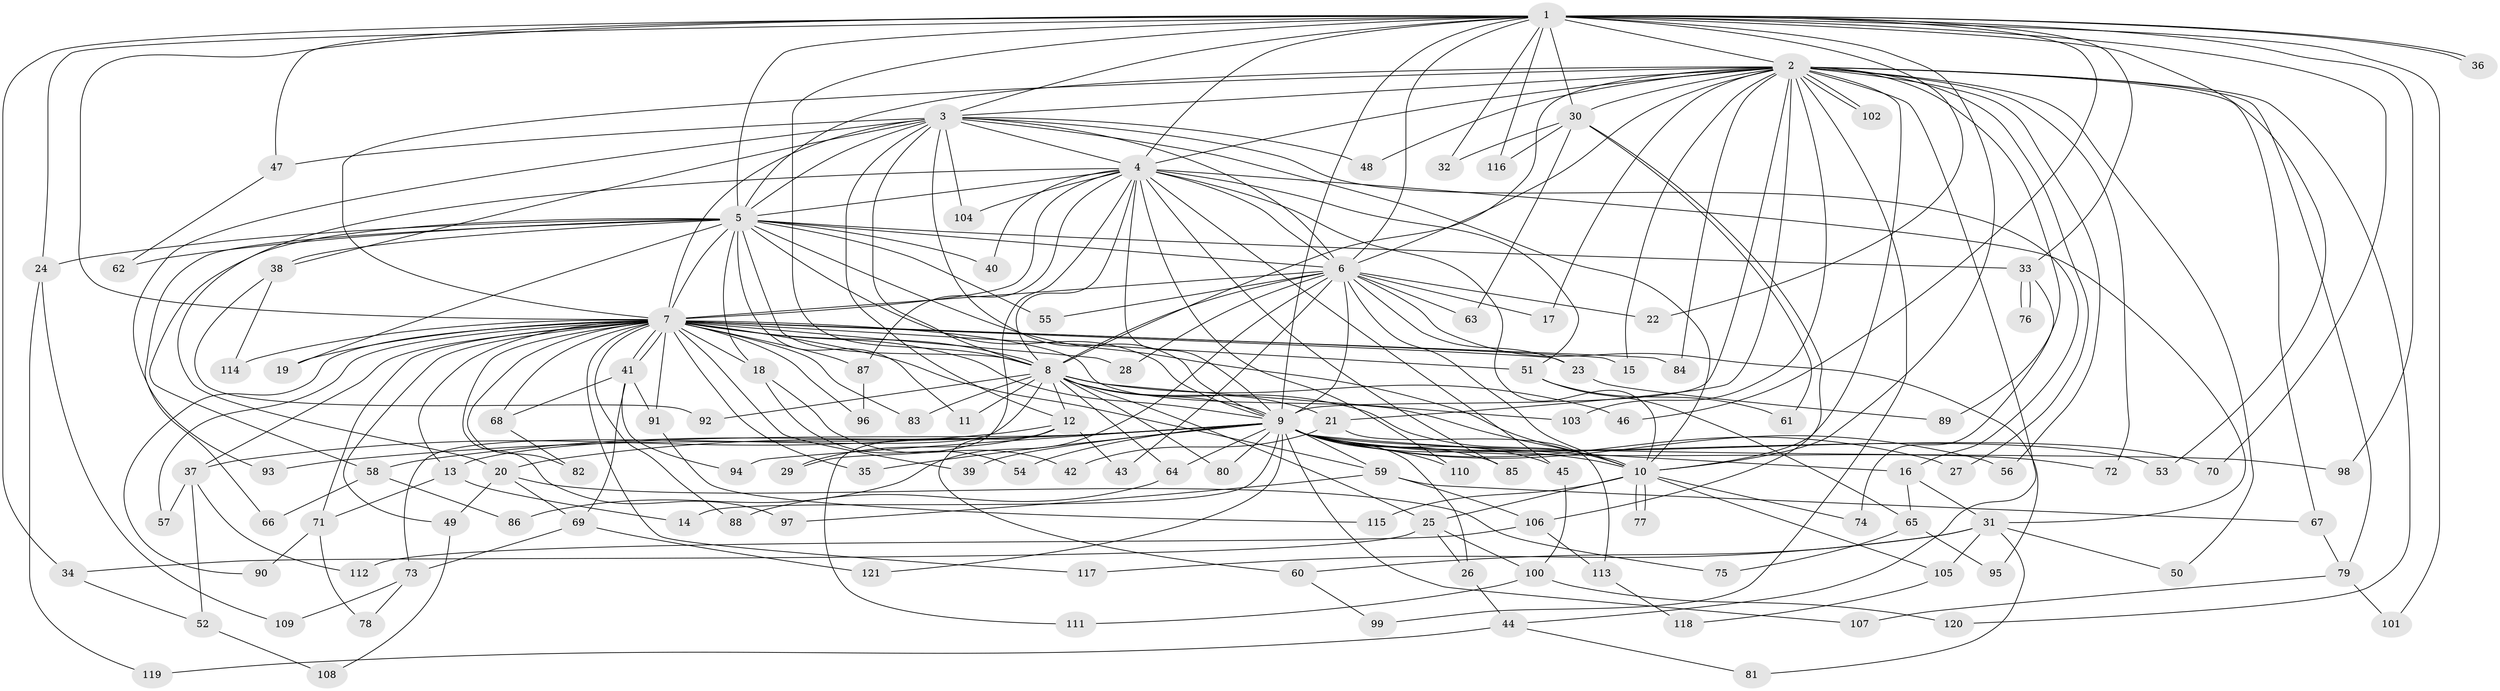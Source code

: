 // Generated by graph-tools (version 1.1) at 2025/10/02/27/25 16:10:58]
// undirected, 121 vertices, 267 edges
graph export_dot {
graph [start="1"]
  node [color=gray90,style=filled];
  1;
  2;
  3;
  4;
  5;
  6;
  7;
  8;
  9;
  10;
  11;
  12;
  13;
  14;
  15;
  16;
  17;
  18;
  19;
  20;
  21;
  22;
  23;
  24;
  25;
  26;
  27;
  28;
  29;
  30;
  31;
  32;
  33;
  34;
  35;
  36;
  37;
  38;
  39;
  40;
  41;
  42;
  43;
  44;
  45;
  46;
  47;
  48;
  49;
  50;
  51;
  52;
  53;
  54;
  55;
  56;
  57;
  58;
  59;
  60;
  61;
  62;
  63;
  64;
  65;
  66;
  67;
  68;
  69;
  70;
  71;
  72;
  73;
  74;
  75;
  76;
  77;
  78;
  79;
  80;
  81;
  82;
  83;
  84;
  85;
  86;
  87;
  88;
  89;
  90;
  91;
  92;
  93;
  94;
  95;
  96;
  97;
  98;
  99;
  100;
  101;
  102;
  103;
  104;
  105;
  106;
  107;
  108;
  109;
  110;
  111;
  112;
  113;
  114;
  115;
  116;
  117;
  118;
  119;
  120;
  121;
  1 -- 2;
  1 -- 3;
  1 -- 4;
  1 -- 5;
  1 -- 6;
  1 -- 7;
  1 -- 8;
  1 -- 9;
  1 -- 10;
  1 -- 22;
  1 -- 24;
  1 -- 30;
  1 -- 32;
  1 -- 33;
  1 -- 34;
  1 -- 36;
  1 -- 36;
  1 -- 46;
  1 -- 47;
  1 -- 53;
  1 -- 70;
  1 -- 98;
  1 -- 101;
  1 -- 116;
  2 -- 3;
  2 -- 4;
  2 -- 5;
  2 -- 6;
  2 -- 7;
  2 -- 8;
  2 -- 9;
  2 -- 10;
  2 -- 15;
  2 -- 17;
  2 -- 21;
  2 -- 27;
  2 -- 30;
  2 -- 44;
  2 -- 48;
  2 -- 50;
  2 -- 56;
  2 -- 67;
  2 -- 72;
  2 -- 79;
  2 -- 84;
  2 -- 89;
  2 -- 99;
  2 -- 102;
  2 -- 102;
  2 -- 103;
  2 -- 120;
  3 -- 4;
  3 -- 5;
  3 -- 6;
  3 -- 7;
  3 -- 8;
  3 -- 9;
  3 -- 10;
  3 -- 12;
  3 -- 16;
  3 -- 38;
  3 -- 47;
  3 -- 48;
  3 -- 93;
  3 -- 104;
  4 -- 5;
  4 -- 6;
  4 -- 7;
  4 -- 8;
  4 -- 9;
  4 -- 10;
  4 -- 20;
  4 -- 29;
  4 -- 31;
  4 -- 40;
  4 -- 45;
  4 -- 51;
  4 -- 85;
  4 -- 87;
  4 -- 104;
  4 -- 110;
  5 -- 6;
  5 -- 7;
  5 -- 8;
  5 -- 9;
  5 -- 10;
  5 -- 11;
  5 -- 18;
  5 -- 19;
  5 -- 24;
  5 -- 33;
  5 -- 38;
  5 -- 40;
  5 -- 55;
  5 -- 58;
  5 -- 62;
  5 -- 66;
  6 -- 7;
  6 -- 8;
  6 -- 9;
  6 -- 10;
  6 -- 17;
  6 -- 22;
  6 -- 23;
  6 -- 28;
  6 -- 43;
  6 -- 55;
  6 -- 63;
  6 -- 86;
  6 -- 95;
  7 -- 8;
  7 -- 9;
  7 -- 10;
  7 -- 13;
  7 -- 15;
  7 -- 18;
  7 -- 19;
  7 -- 23;
  7 -- 28;
  7 -- 35;
  7 -- 37;
  7 -- 39;
  7 -- 41;
  7 -- 41;
  7 -- 49;
  7 -- 51;
  7 -- 57;
  7 -- 59;
  7 -- 68;
  7 -- 71;
  7 -- 82;
  7 -- 83;
  7 -- 84;
  7 -- 87;
  7 -- 88;
  7 -- 90;
  7 -- 91;
  7 -- 96;
  7 -- 97;
  7 -- 114;
  7 -- 117;
  8 -- 9;
  8 -- 10;
  8 -- 11;
  8 -- 12;
  8 -- 21;
  8 -- 25;
  8 -- 46;
  8 -- 64;
  8 -- 73;
  8 -- 80;
  8 -- 83;
  8 -- 92;
  8 -- 103;
  9 -- 10;
  9 -- 13;
  9 -- 14;
  9 -- 16;
  9 -- 20;
  9 -- 26;
  9 -- 27;
  9 -- 35;
  9 -- 39;
  9 -- 45;
  9 -- 53;
  9 -- 54;
  9 -- 56;
  9 -- 58;
  9 -- 59;
  9 -- 64;
  9 -- 70;
  9 -- 72;
  9 -- 80;
  9 -- 85;
  9 -- 93;
  9 -- 94;
  9 -- 98;
  9 -- 107;
  9 -- 110;
  9 -- 121;
  10 -- 25;
  10 -- 74;
  10 -- 77;
  10 -- 77;
  10 -- 105;
  10 -- 115;
  12 -- 29;
  12 -- 37;
  12 -- 43;
  12 -- 60;
  12 -- 111;
  13 -- 14;
  13 -- 71;
  16 -- 31;
  16 -- 65;
  18 -- 42;
  18 -- 54;
  20 -- 49;
  20 -- 69;
  20 -- 75;
  21 -- 42;
  21 -- 113;
  23 -- 89;
  24 -- 109;
  24 -- 119;
  25 -- 26;
  25 -- 34;
  25 -- 100;
  26 -- 44;
  30 -- 32;
  30 -- 61;
  30 -- 63;
  30 -- 106;
  30 -- 116;
  31 -- 50;
  31 -- 60;
  31 -- 81;
  31 -- 105;
  31 -- 117;
  33 -- 74;
  33 -- 76;
  33 -- 76;
  34 -- 52;
  37 -- 52;
  37 -- 57;
  37 -- 112;
  38 -- 92;
  38 -- 114;
  41 -- 68;
  41 -- 69;
  41 -- 91;
  41 -- 94;
  44 -- 81;
  44 -- 119;
  45 -- 100;
  47 -- 62;
  49 -- 108;
  51 -- 61;
  51 -- 65;
  52 -- 108;
  58 -- 66;
  58 -- 86;
  59 -- 67;
  59 -- 97;
  59 -- 106;
  60 -- 99;
  64 -- 88;
  65 -- 75;
  65 -- 95;
  67 -- 79;
  68 -- 82;
  69 -- 73;
  69 -- 121;
  71 -- 78;
  71 -- 90;
  73 -- 78;
  73 -- 109;
  79 -- 101;
  79 -- 107;
  87 -- 96;
  91 -- 115;
  100 -- 111;
  100 -- 120;
  105 -- 118;
  106 -- 112;
  106 -- 113;
  113 -- 118;
}
